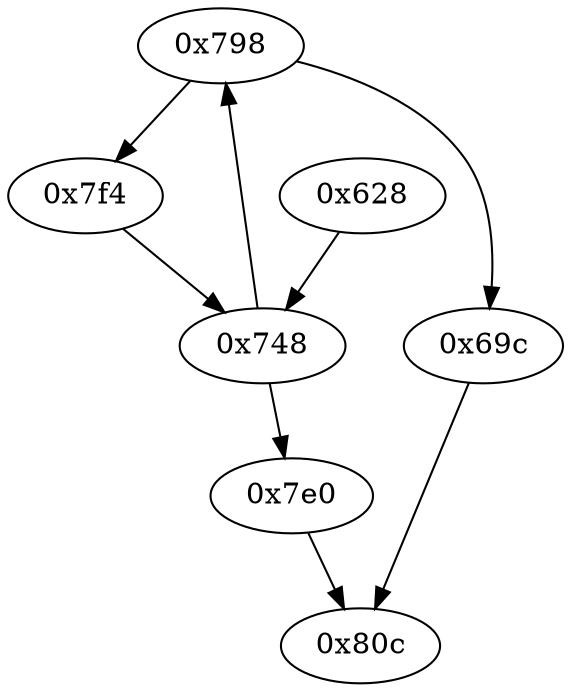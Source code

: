 strict digraph "" {
	graph ["edge"="{}",
		file="/Users/mark/Documents//论文//第二篇论文//2018-08-24交论文后的备份/2019/CFG/small-programs/1b-1-2-1-0-dc-1-0-1/1576_\
recovered.dot",
		"graph"="{u'file': u'/Users/mark/Documents//\u8bba\u6587//\u7b2c\u4e8c\u7bc7\u8bba\u6587//2018-08-24\u4ea4\u8bba\u6587\u540e\u7684\u5907\u4efd/\
2019/CFG/small-programs/1b-1-2-1-0-dc-1-0-1/1576_recovered.dot'}",
		"node"="{u'opcode': u''}"
	];
	"0x798"	 [opcode="[u'ldr', u'cmp', u'mov', u'mov', u'strb', u'ldr', u'b']"];
	"0x7f4"	 [opcode="[u'ldr', u'ldr', u'add', u'str', u'ldr', u'b']"];
	"0x798" -> "0x7f4";
	"0x69c"	 [opcode="[u'mov', u'bl', u'ldr', u'b']"];
	"0x798" -> "0x69c";
	"0x80c"	 [opcode="[u'mov', u'sub', u'pop']"];
	"0x7e0"	 [opcode="[u'ldr', u'mov', u'bl', u'ldr', u'b']"];
	"0x7e0" -> "0x80c";
	"0x748"	 [opcode="[u'ldr', u'str', u'str', u'ldr', u'ldrb', u'ldr', u'ldr', u'ldr', u'cmp', u'mov', u'b']"];
	"0x7f4" -> "0x748";
	"0x628"	 [opcode="[u'push', u'add', u'sub', u'stm', u'ldr', u'ldr', u'ldr', u'ldr', u'add', u'ldr', u'add', u'b']"];
	"0x628" -> "0x748";
	"0x748" -> "0x798";
	"0x748" -> "0x7e0";
	"0x69c" -> "0x80c";
}
